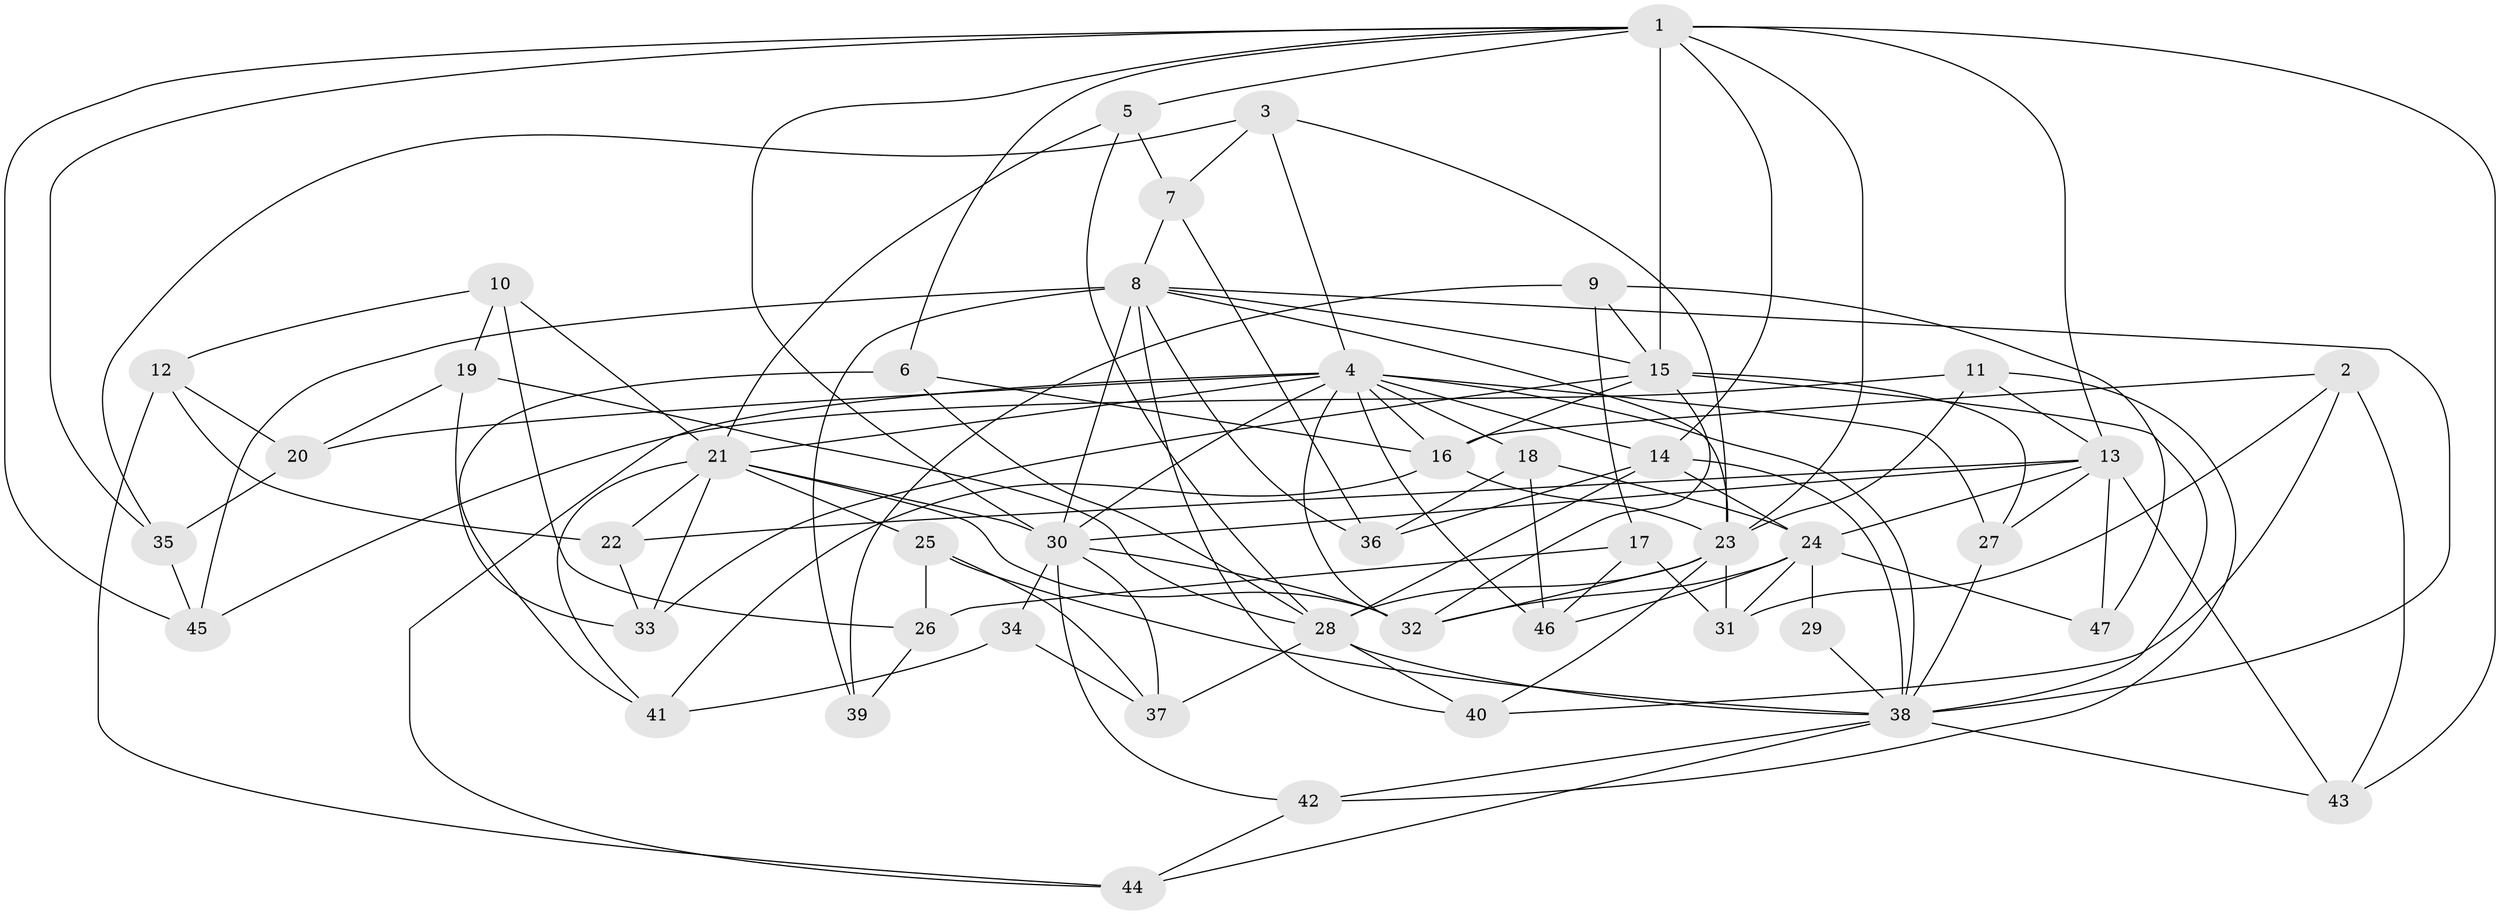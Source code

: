 // original degree distribution, {4: 1.0}
// Generated by graph-tools (version 1.1) at 2025/38/03/09/25 02:38:06]
// undirected, 47 vertices, 123 edges
graph export_dot {
graph [start="1"]
  node [color=gray90,style=filled];
  1;
  2;
  3;
  4;
  5;
  6;
  7;
  8;
  9;
  10;
  11;
  12;
  13;
  14;
  15;
  16;
  17;
  18;
  19;
  20;
  21;
  22;
  23;
  24;
  25;
  26;
  27;
  28;
  29;
  30;
  31;
  32;
  33;
  34;
  35;
  36;
  37;
  38;
  39;
  40;
  41;
  42;
  43;
  44;
  45;
  46;
  47;
  1 -- 5 [weight=1.0];
  1 -- 6 [weight=1.0];
  1 -- 13 [weight=1.0];
  1 -- 14 [weight=1.0];
  1 -- 15 [weight=2.0];
  1 -- 23 [weight=2.0];
  1 -- 30 [weight=1.0];
  1 -- 35 [weight=1.0];
  1 -- 43 [weight=1.0];
  1 -- 45 [weight=1.0];
  2 -- 16 [weight=1.0];
  2 -- 31 [weight=1.0];
  2 -- 40 [weight=1.0];
  2 -- 43 [weight=1.0];
  3 -- 4 [weight=1.0];
  3 -- 7 [weight=1.0];
  3 -- 23 [weight=1.0];
  3 -- 35 [weight=1.0];
  4 -- 14 [weight=1.0];
  4 -- 16 [weight=1.0];
  4 -- 18 [weight=1.0];
  4 -- 20 [weight=1.0];
  4 -- 21 [weight=1.0];
  4 -- 27 [weight=1.0];
  4 -- 30 [weight=1.0];
  4 -- 32 [weight=1.0];
  4 -- 38 [weight=1.0];
  4 -- 44 [weight=1.0];
  4 -- 46 [weight=1.0];
  5 -- 7 [weight=1.0];
  5 -- 21 [weight=1.0];
  5 -- 28 [weight=1.0];
  6 -- 16 [weight=1.0];
  6 -- 28 [weight=1.0];
  6 -- 41 [weight=1.0];
  7 -- 8 [weight=1.0];
  7 -- 36 [weight=1.0];
  8 -- 15 [weight=1.0];
  8 -- 23 [weight=1.0];
  8 -- 30 [weight=1.0];
  8 -- 36 [weight=1.0];
  8 -- 38 [weight=1.0];
  8 -- 39 [weight=2.0];
  8 -- 40 [weight=1.0];
  8 -- 45 [weight=1.0];
  9 -- 15 [weight=1.0];
  9 -- 17 [weight=1.0];
  9 -- 39 [weight=1.0];
  9 -- 47 [weight=1.0];
  10 -- 12 [weight=1.0];
  10 -- 19 [weight=1.0];
  10 -- 21 [weight=1.0];
  10 -- 26 [weight=1.0];
  11 -- 13 [weight=1.0];
  11 -- 23 [weight=1.0];
  11 -- 42 [weight=1.0];
  11 -- 45 [weight=1.0];
  12 -- 20 [weight=1.0];
  12 -- 22 [weight=1.0];
  12 -- 44 [weight=1.0];
  13 -- 22 [weight=1.0];
  13 -- 24 [weight=1.0];
  13 -- 27 [weight=1.0];
  13 -- 30 [weight=2.0];
  13 -- 43 [weight=1.0];
  13 -- 47 [weight=2.0];
  14 -- 24 [weight=1.0];
  14 -- 28 [weight=1.0];
  14 -- 36 [weight=1.0];
  14 -- 38 [weight=1.0];
  15 -- 16 [weight=3.0];
  15 -- 27 [weight=1.0];
  15 -- 32 [weight=1.0];
  15 -- 33 [weight=1.0];
  15 -- 38 [weight=2.0];
  16 -- 23 [weight=1.0];
  16 -- 41 [weight=1.0];
  17 -- 26 [weight=1.0];
  17 -- 31 [weight=1.0];
  17 -- 46 [weight=1.0];
  18 -- 24 [weight=1.0];
  18 -- 36 [weight=1.0];
  18 -- 46 [weight=1.0];
  19 -- 20 [weight=1.0];
  19 -- 28 [weight=1.0];
  19 -- 33 [weight=1.0];
  20 -- 35 [weight=1.0];
  21 -- 22 [weight=1.0];
  21 -- 25 [weight=1.0];
  21 -- 30 [weight=2.0];
  21 -- 32 [weight=3.0];
  21 -- 33 [weight=1.0];
  21 -- 41 [weight=1.0];
  22 -- 33 [weight=1.0];
  23 -- 28 [weight=1.0];
  23 -- 31 [weight=1.0];
  23 -- 32 [weight=1.0];
  23 -- 40 [weight=1.0];
  24 -- 29 [weight=3.0];
  24 -- 31 [weight=1.0];
  24 -- 32 [weight=1.0];
  24 -- 46 [weight=1.0];
  24 -- 47 [weight=1.0];
  25 -- 26 [weight=1.0];
  25 -- 37 [weight=1.0];
  25 -- 38 [weight=1.0];
  26 -- 39 [weight=1.0];
  27 -- 38 [weight=1.0];
  28 -- 37 [weight=1.0];
  28 -- 38 [weight=1.0];
  28 -- 40 [weight=1.0];
  29 -- 38 [weight=1.0];
  30 -- 32 [weight=1.0];
  30 -- 34 [weight=2.0];
  30 -- 37 [weight=1.0];
  30 -- 42 [weight=1.0];
  34 -- 37 [weight=1.0];
  34 -- 41 [weight=1.0];
  35 -- 45 [weight=1.0];
  38 -- 42 [weight=1.0];
  38 -- 43 [weight=1.0];
  38 -- 44 [weight=1.0];
  42 -- 44 [weight=1.0];
}
